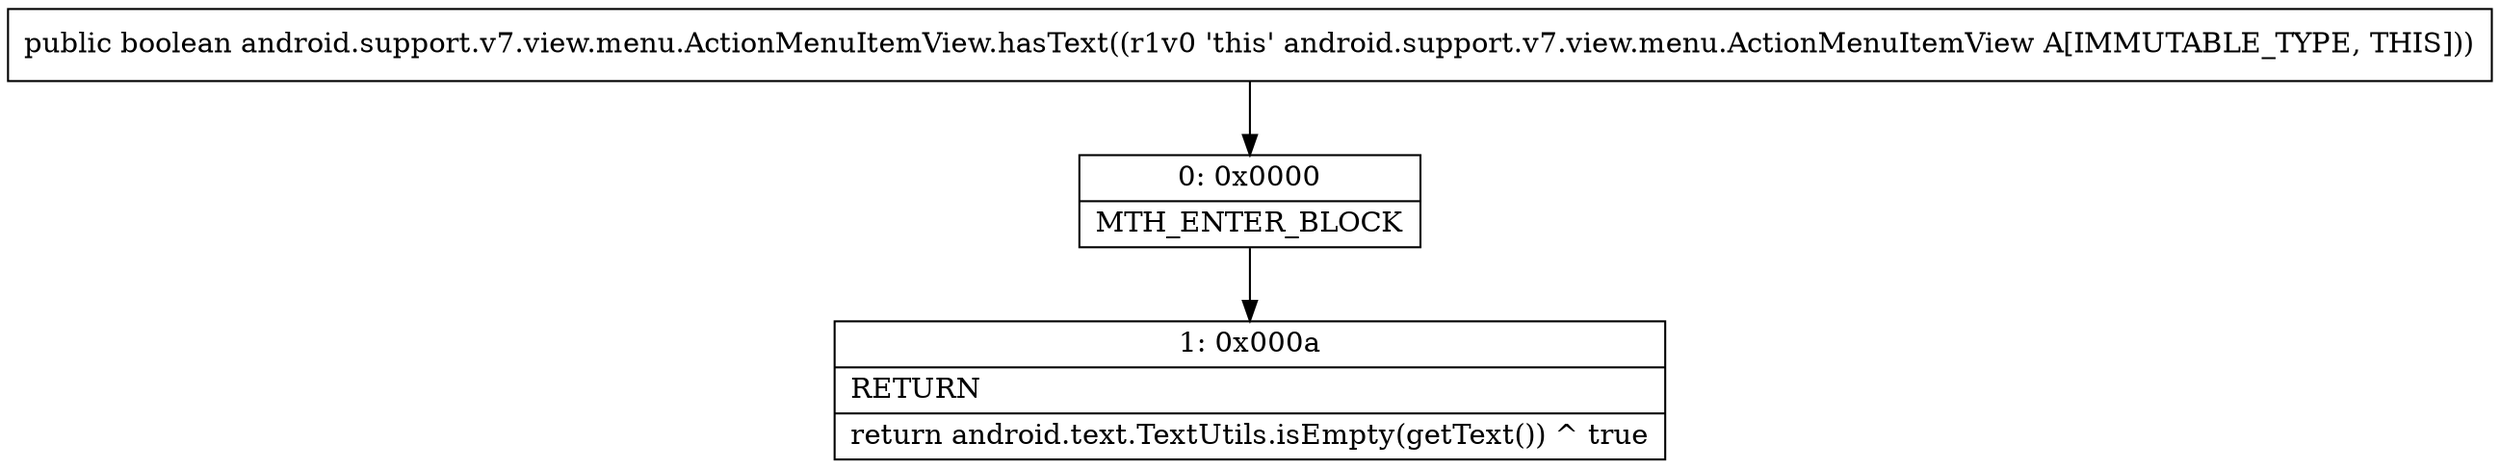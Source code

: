 digraph "CFG forandroid.support.v7.view.menu.ActionMenuItemView.hasText()Z" {
Node_0 [shape=record,label="{0\:\ 0x0000|MTH_ENTER_BLOCK\l}"];
Node_1 [shape=record,label="{1\:\ 0x000a|RETURN\l|return android.text.TextUtils.isEmpty(getText()) ^ true\l}"];
MethodNode[shape=record,label="{public boolean android.support.v7.view.menu.ActionMenuItemView.hasText((r1v0 'this' android.support.v7.view.menu.ActionMenuItemView A[IMMUTABLE_TYPE, THIS])) }"];
MethodNode -> Node_0;
Node_0 -> Node_1;
}

